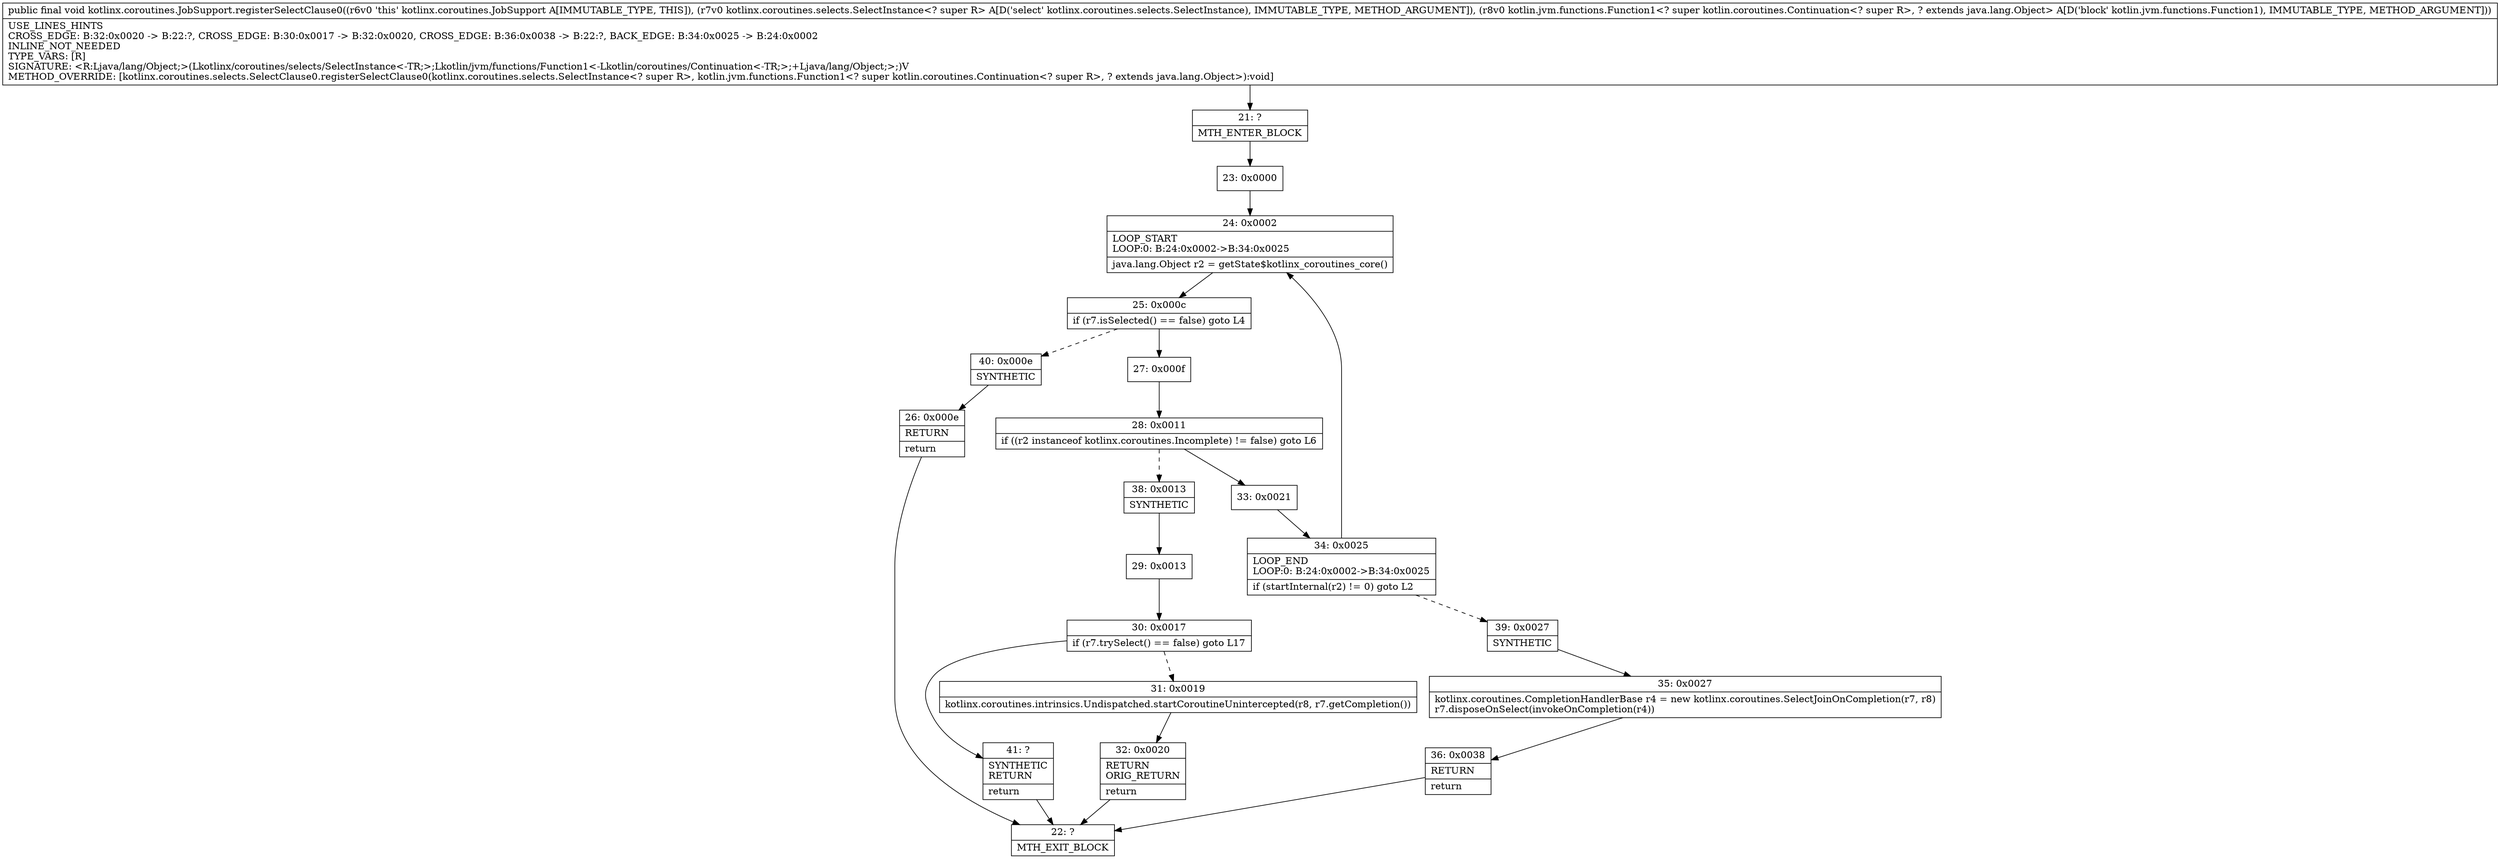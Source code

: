 digraph "CFG forkotlinx.coroutines.JobSupport.registerSelectClause0(Lkotlinx\/coroutines\/selects\/SelectInstance;Lkotlin\/jvm\/functions\/Function1;)V" {
Node_21 [shape=record,label="{21\:\ ?|MTH_ENTER_BLOCK\l}"];
Node_23 [shape=record,label="{23\:\ 0x0000}"];
Node_24 [shape=record,label="{24\:\ 0x0002|LOOP_START\lLOOP:0: B:24:0x0002\-\>B:34:0x0025\l|java.lang.Object r2 = getState$kotlinx_coroutines_core()\l}"];
Node_25 [shape=record,label="{25\:\ 0x000c|if (r7.isSelected() == false) goto L4\l}"];
Node_27 [shape=record,label="{27\:\ 0x000f}"];
Node_28 [shape=record,label="{28\:\ 0x0011|if ((r2 instanceof kotlinx.coroutines.Incomplete) != false) goto L6\l}"];
Node_33 [shape=record,label="{33\:\ 0x0021}"];
Node_34 [shape=record,label="{34\:\ 0x0025|LOOP_END\lLOOP:0: B:24:0x0002\-\>B:34:0x0025\l|if (startInternal(r2) != 0) goto L2\l}"];
Node_39 [shape=record,label="{39\:\ 0x0027|SYNTHETIC\l}"];
Node_35 [shape=record,label="{35\:\ 0x0027|kotlinx.coroutines.CompletionHandlerBase r4 = new kotlinx.coroutines.SelectJoinOnCompletion(r7, r8)\lr7.disposeOnSelect(invokeOnCompletion(r4))\l}"];
Node_36 [shape=record,label="{36\:\ 0x0038|RETURN\l|return\l}"];
Node_22 [shape=record,label="{22\:\ ?|MTH_EXIT_BLOCK\l}"];
Node_38 [shape=record,label="{38\:\ 0x0013|SYNTHETIC\l}"];
Node_29 [shape=record,label="{29\:\ 0x0013}"];
Node_30 [shape=record,label="{30\:\ 0x0017|if (r7.trySelect() == false) goto L17\l}"];
Node_31 [shape=record,label="{31\:\ 0x0019|kotlinx.coroutines.intrinsics.Undispatched.startCoroutineUnintercepted(r8, r7.getCompletion())\l}"];
Node_32 [shape=record,label="{32\:\ 0x0020|RETURN\lORIG_RETURN\l|return\l}"];
Node_41 [shape=record,label="{41\:\ ?|SYNTHETIC\lRETURN\l|return\l}"];
Node_40 [shape=record,label="{40\:\ 0x000e|SYNTHETIC\l}"];
Node_26 [shape=record,label="{26\:\ 0x000e|RETURN\l|return\l}"];
MethodNode[shape=record,label="{public final void kotlinx.coroutines.JobSupport.registerSelectClause0((r6v0 'this' kotlinx.coroutines.JobSupport A[IMMUTABLE_TYPE, THIS]), (r7v0 kotlinx.coroutines.selects.SelectInstance\<? super R\> A[D('select' kotlinx.coroutines.selects.SelectInstance), IMMUTABLE_TYPE, METHOD_ARGUMENT]), (r8v0 kotlin.jvm.functions.Function1\<? super kotlin.coroutines.Continuation\<? super R\>, ? extends java.lang.Object\> A[D('block' kotlin.jvm.functions.Function1), IMMUTABLE_TYPE, METHOD_ARGUMENT]))  | USE_LINES_HINTS\lCROSS_EDGE: B:32:0x0020 \-\> B:22:?, CROSS_EDGE: B:30:0x0017 \-\> B:32:0x0020, CROSS_EDGE: B:36:0x0038 \-\> B:22:?, BACK_EDGE: B:34:0x0025 \-\> B:24:0x0002\lINLINE_NOT_NEEDED\lTYPE_VARS: [R]\lSIGNATURE: \<R:Ljava\/lang\/Object;\>(Lkotlinx\/coroutines\/selects\/SelectInstance\<\-TR;\>;Lkotlin\/jvm\/functions\/Function1\<\-Lkotlin\/coroutines\/Continuation\<\-TR;\>;+Ljava\/lang\/Object;\>;)V\lMETHOD_OVERRIDE: [kotlinx.coroutines.selects.SelectClause0.registerSelectClause0(kotlinx.coroutines.selects.SelectInstance\<? super R\>, kotlin.jvm.functions.Function1\<? super kotlin.coroutines.Continuation\<? super R\>, ? extends java.lang.Object\>):void]\l}"];
MethodNode -> Node_21;Node_21 -> Node_23;
Node_23 -> Node_24;
Node_24 -> Node_25;
Node_25 -> Node_27;
Node_25 -> Node_40[style=dashed];
Node_27 -> Node_28;
Node_28 -> Node_33;
Node_28 -> Node_38[style=dashed];
Node_33 -> Node_34;
Node_34 -> Node_24;
Node_34 -> Node_39[style=dashed];
Node_39 -> Node_35;
Node_35 -> Node_36;
Node_36 -> Node_22;
Node_38 -> Node_29;
Node_29 -> Node_30;
Node_30 -> Node_31[style=dashed];
Node_30 -> Node_41;
Node_31 -> Node_32;
Node_32 -> Node_22;
Node_41 -> Node_22;
Node_40 -> Node_26;
Node_26 -> Node_22;
}

